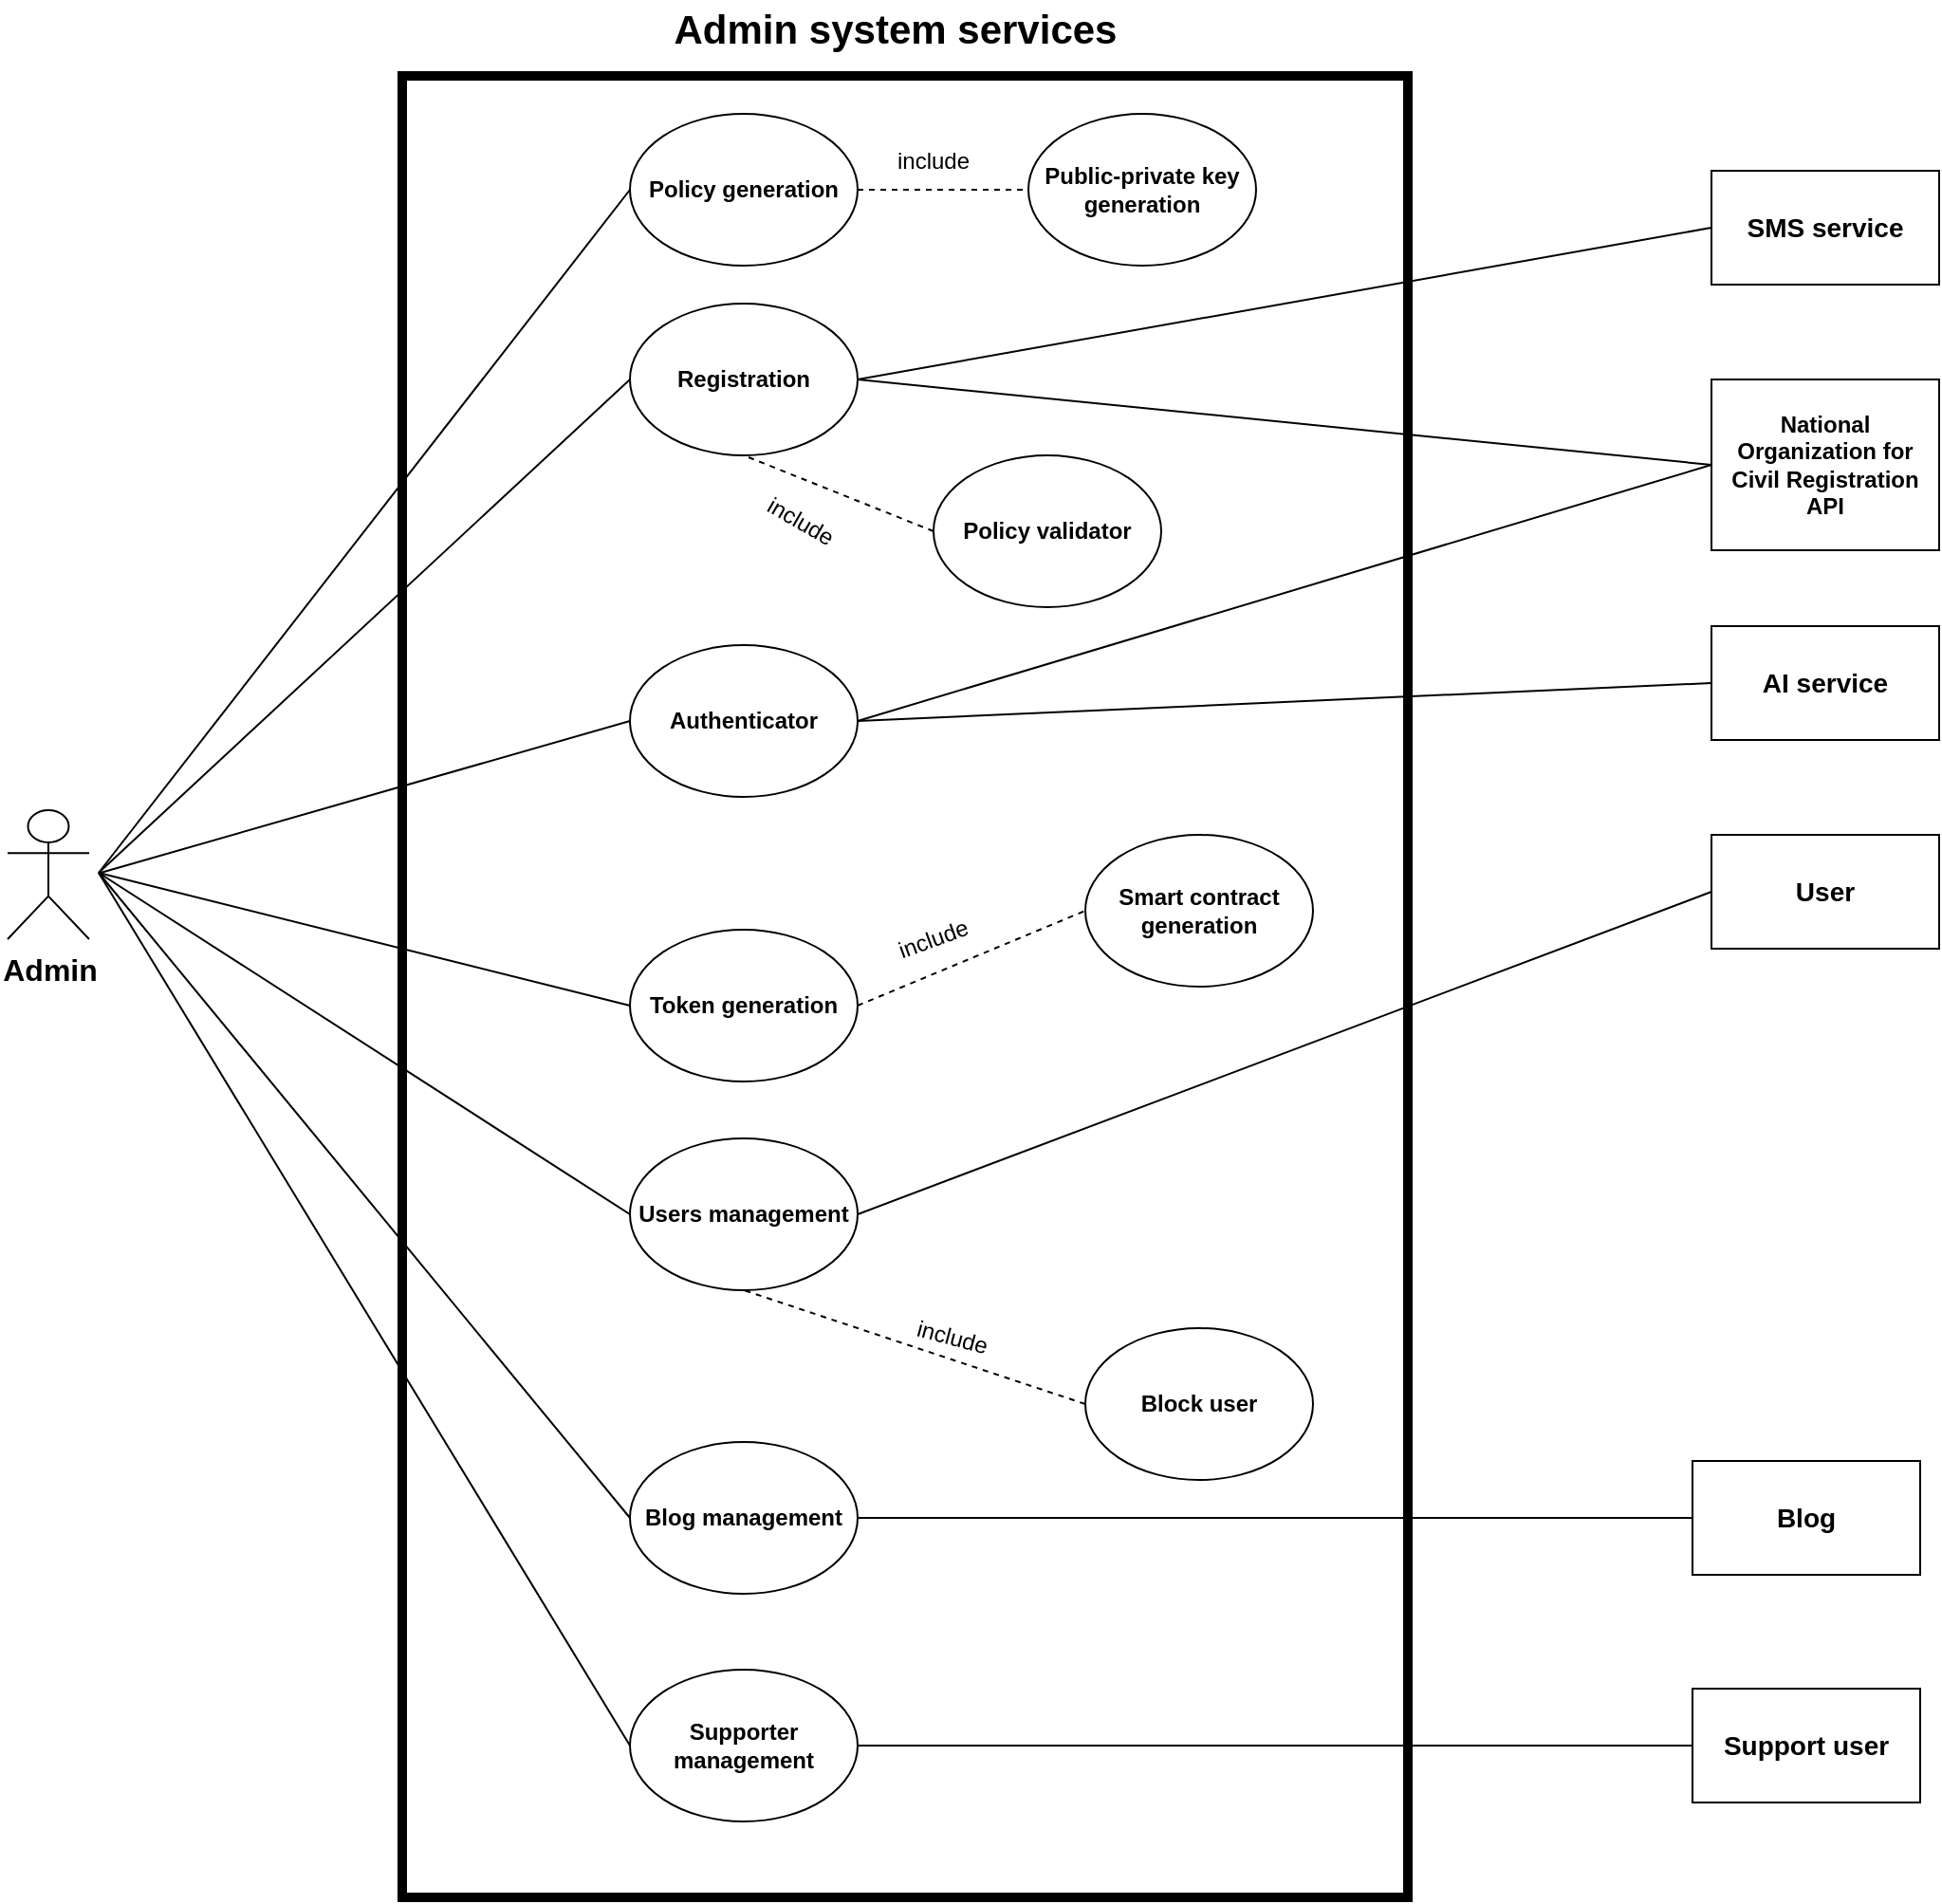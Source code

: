 <mxfile version="25.0.1">
  <diagram name="Page-1" id="ATfXu8jkNSImCt0j8Cfg">
    <mxGraphModel dx="1100" dy="1751" grid="1" gridSize="10" guides="1" tooltips="1" connect="1" arrows="1" fold="1" page="1" pageScale="1" pageWidth="850" pageHeight="1100" math="0" shadow="0">
      <root>
        <mxCell id="0" />
        <mxCell id="1" parent="0" />
        <mxCell id="P-7HhU2dx_47wgBdvO1a-7" value="" style="rounded=0;whiteSpace=wrap;html=1;fillColor=none;strokeWidth=5;" vertex="1" parent="1">
          <mxGeometry x="230" y="-40" width="530" height="960" as="geometry" />
        </mxCell>
        <mxCell id="1GnM5Je0mjcqMMnKxtjH-3" value="&lt;b&gt;Registration&lt;/b&gt;" style="ellipse;whiteSpace=wrap;html=1;" parent="1" vertex="1">
          <mxGeometry x="350" y="80" width="120" height="80" as="geometry" />
        </mxCell>
        <mxCell id="1GnM5Je0mjcqMMnKxtjH-4" value="&lt;b&gt;Authenticator&lt;/b&gt;" style="ellipse;whiteSpace=wrap;html=1;" parent="1" vertex="1">
          <mxGeometry x="350" y="260" width="120" height="80" as="geometry" />
        </mxCell>
        <mxCell id="1GnM5Je0mjcqMMnKxtjH-8" value="" style="endArrow=none;html=1;rounded=0;entryX=0;entryY=0.5;entryDx=0;entryDy=0;" parent="1" target="1GnM5Je0mjcqMMnKxtjH-3" edge="1">
          <mxGeometry width="50" height="50" relative="1" as="geometry">
            <mxPoint x="70" y="380" as="sourcePoint" />
            <mxPoint x="210" y="360" as="targetPoint" />
          </mxGeometry>
        </mxCell>
        <mxCell id="1GnM5Je0mjcqMMnKxtjH-11" value="" style="endArrow=none;html=1;rounded=0;entryX=0;entryY=0.5;entryDx=0;entryDy=0;" parent="1" target="1GnM5Je0mjcqMMnKxtjH-4" edge="1">
          <mxGeometry width="50" height="50" relative="1" as="geometry">
            <mxPoint x="71" y="380" as="sourcePoint" />
            <mxPoint x="190" y="460" as="targetPoint" />
          </mxGeometry>
        </mxCell>
        <mxCell id="P-7HhU2dx_47wgBdvO1a-6" value="&lt;b&gt;&lt;font style=&quot;font-size: 16px;&quot;&gt;Admin&lt;/font&gt;&lt;/b&gt;" style="shape=umlActor;verticalLabelPosition=bottom;verticalAlign=top;html=1;outlineConnect=0;" vertex="1" parent="1">
          <mxGeometry x="22" y="347" width="43" height="68" as="geometry" />
        </mxCell>
        <mxCell id="P-7HhU2dx_47wgBdvO1a-10" value="&lt;b&gt;&lt;font style=&quot;font-size: 21px;&quot;&gt;Admin system services&lt;/font&gt;&lt;/b&gt;" style="text;html=1;align=center;verticalAlign=middle;whiteSpace=wrap;rounded=0;" vertex="1" parent="1">
          <mxGeometry x="230" y="-80" width="520" height="30" as="geometry" />
        </mxCell>
        <mxCell id="P-7HhU2dx_47wgBdvO1a-23" value="&lt;span class=&quot;fontstyle0&quot;&gt;&lt;b&gt;&lt;font style=&quot;font-size: 14px;&quot;&gt;SMS service&lt;/font&gt;&lt;/b&gt;&lt;/span&gt;" style="rounded=0;whiteSpace=wrap;html=1;" vertex="1" parent="1">
          <mxGeometry x="920" y="10" width="120" height="60" as="geometry" />
        </mxCell>
        <mxCell id="P-7HhU2dx_47wgBdvO1a-24" value="" style="endArrow=none;html=1;rounded=0;exitX=1;exitY=0.5;exitDx=0;exitDy=0;entryX=0;entryY=0.5;entryDx=0;entryDy=0;" edge="1" parent="1" source="1GnM5Je0mjcqMMnKxtjH-3" target="P-7HhU2dx_47wgBdvO1a-23">
          <mxGeometry width="50" height="50" relative="1" as="geometry">
            <mxPoint x="510" y="300" as="sourcePoint" />
            <mxPoint x="650" y="320" as="targetPoint" />
          </mxGeometry>
        </mxCell>
        <mxCell id="P-7HhU2dx_47wgBdvO1a-25" value="&lt;table class=&quot;NormalTable&quot;&gt;&lt;tbody&gt;&lt;tr&gt;&lt;td width=&quot;108&quot;&gt;&lt;span class=&quot;fontstyle0&quot;&gt;&lt;b&gt;National Organization for Civil Registration API&lt;/b&gt;&lt;/span&gt;&lt;/td&gt;&lt;/tr&gt;&lt;/tbody&gt;&lt;/table&gt;" style="rounded=0;whiteSpace=wrap;html=1;" vertex="1" parent="1">
          <mxGeometry x="920" y="120" width="120" height="90" as="geometry" />
        </mxCell>
        <mxCell id="P-7HhU2dx_47wgBdvO1a-54" value="&lt;b&gt;Policy generation&lt;/b&gt;" style="ellipse;whiteSpace=wrap;html=1;" vertex="1" parent="1">
          <mxGeometry x="350" y="-20" width="120" height="80" as="geometry" />
        </mxCell>
        <mxCell id="P-7HhU2dx_47wgBdvO1a-55" value="" style="endArrow=none;html=1;rounded=0;entryX=0;entryY=0.5;entryDx=0;entryDy=0;" edge="1" parent="1" target="P-7HhU2dx_47wgBdvO1a-54">
          <mxGeometry width="50" height="50" relative="1" as="geometry">
            <mxPoint x="70" y="380" as="sourcePoint" />
            <mxPoint x="180" y="150" as="targetPoint" />
          </mxGeometry>
        </mxCell>
        <mxCell id="P-7HhU2dx_47wgBdvO1a-56" value="" style="endArrow=none;html=1;rounded=0;exitX=1;exitY=0.5;exitDx=0;exitDy=0;entryX=0;entryY=0.5;entryDx=0;entryDy=0;" edge="1" parent="1" source="1GnM5Je0mjcqMMnKxtjH-3" target="P-7HhU2dx_47wgBdvO1a-25">
          <mxGeometry width="50" height="50" relative="1" as="geometry">
            <mxPoint x="700" y="180" as="sourcePoint" />
            <mxPoint x="750" y="130" as="targetPoint" />
          </mxGeometry>
        </mxCell>
        <mxCell id="P-7HhU2dx_47wgBdvO1a-57" value="&lt;b&gt;Policy validator&lt;/b&gt;" style="ellipse;whiteSpace=wrap;html=1;" vertex="1" parent="1">
          <mxGeometry x="510" y="160" width="120" height="80" as="geometry" />
        </mxCell>
        <mxCell id="P-7HhU2dx_47wgBdvO1a-58" value="" style="endArrow=none;dashed=1;html=1;rounded=0;entryX=0.5;entryY=1;entryDx=0;entryDy=0;exitX=0;exitY=0.5;exitDx=0;exitDy=0;" edge="1" parent="1" source="P-7HhU2dx_47wgBdvO1a-57" target="1GnM5Je0mjcqMMnKxtjH-3">
          <mxGeometry width="50" height="50" relative="1" as="geometry">
            <mxPoint x="410" y="260" as="sourcePoint" />
            <mxPoint x="460" y="210" as="targetPoint" />
          </mxGeometry>
        </mxCell>
        <mxCell id="P-7HhU2dx_47wgBdvO1a-59" value="&lt;span class=&quot;fontstyle0&quot;&gt;&lt;b&gt;&lt;font style=&quot;font-size: 14px;&quot;&gt;AI service&lt;/font&gt;&lt;/b&gt;&lt;/span&gt;" style="rounded=0;whiteSpace=wrap;html=1;" vertex="1" parent="1">
          <mxGeometry x="920" y="250" width="120" height="60" as="geometry" />
        </mxCell>
        <mxCell id="P-7HhU2dx_47wgBdvO1a-60" value="" style="endArrow=none;html=1;rounded=0;entryX=0;entryY=0.5;entryDx=0;entryDy=0;exitX=1;exitY=0.5;exitDx=0;exitDy=0;" edge="1" parent="1" source="1GnM5Je0mjcqMMnKxtjH-4" target="P-7HhU2dx_47wgBdvO1a-59">
          <mxGeometry width="50" height="50" relative="1" as="geometry">
            <mxPoint x="520" y="290" as="sourcePoint" />
            <mxPoint x="570" y="240" as="targetPoint" />
          </mxGeometry>
        </mxCell>
        <mxCell id="P-7HhU2dx_47wgBdvO1a-61" value="" style="endArrow=none;html=1;rounded=0;exitX=1;exitY=0.5;exitDx=0;exitDy=0;entryX=0;entryY=0.5;entryDx=0;entryDy=0;" edge="1" parent="1" source="1GnM5Je0mjcqMMnKxtjH-4" target="P-7HhU2dx_47wgBdvO1a-25">
          <mxGeometry width="50" height="50" relative="1" as="geometry">
            <mxPoint x="640" y="270" as="sourcePoint" />
            <mxPoint x="690" y="220" as="targetPoint" />
          </mxGeometry>
        </mxCell>
        <mxCell id="P-7HhU2dx_47wgBdvO1a-62" value="&lt;b&gt;Token generation&lt;/b&gt;" style="ellipse;whiteSpace=wrap;html=1;" vertex="1" parent="1">
          <mxGeometry x="350" y="410" width="120" height="80" as="geometry" />
        </mxCell>
        <mxCell id="P-7HhU2dx_47wgBdvO1a-63" value="&lt;b&gt;Smart contract generation&lt;/b&gt;" style="ellipse;whiteSpace=wrap;html=1;" vertex="1" parent="1">
          <mxGeometry x="590" y="360" width="120" height="80" as="geometry" />
        </mxCell>
        <mxCell id="P-7HhU2dx_47wgBdvO1a-64" value="" style="endArrow=none;dashed=1;html=1;rounded=0;entryX=0;entryY=0.5;entryDx=0;entryDy=0;exitX=1;exitY=0.5;exitDx=0;exitDy=0;" edge="1" parent="1" source="P-7HhU2dx_47wgBdvO1a-62" target="P-7HhU2dx_47wgBdvO1a-63">
          <mxGeometry width="50" height="50" relative="1" as="geometry">
            <mxPoint x="470" y="560" as="sourcePoint" />
            <mxPoint x="520" y="510" as="targetPoint" />
          </mxGeometry>
        </mxCell>
        <mxCell id="P-7HhU2dx_47wgBdvO1a-65" value="" style="endArrow=none;html=1;rounded=0;exitX=0;exitY=0.5;exitDx=0;exitDy=0;" edge="1" parent="1" source="P-7HhU2dx_47wgBdvO1a-62">
          <mxGeometry width="50" height="50" relative="1" as="geometry">
            <mxPoint x="100" y="560" as="sourcePoint" />
            <mxPoint x="70" y="380" as="targetPoint" />
          </mxGeometry>
        </mxCell>
        <mxCell id="P-7HhU2dx_47wgBdvO1a-66" value="&lt;b&gt;Users management&lt;/b&gt;" style="ellipse;whiteSpace=wrap;html=1;" vertex="1" parent="1">
          <mxGeometry x="350" y="520" width="120" height="80" as="geometry" />
        </mxCell>
        <mxCell id="P-7HhU2dx_47wgBdvO1a-67" value="&lt;span class=&quot;fontstyle0&quot;&gt;&lt;b&gt;&lt;font style=&quot;font-size: 14px;&quot;&gt;User&lt;/font&gt;&lt;/b&gt;&lt;/span&gt;" style="rounded=0;whiteSpace=wrap;html=1;" vertex="1" parent="1">
          <mxGeometry x="920" y="360" width="120" height="60" as="geometry" />
        </mxCell>
        <mxCell id="P-7HhU2dx_47wgBdvO1a-68" value="" style="endArrow=none;html=1;rounded=0;exitX=0;exitY=0.5;exitDx=0;exitDy=0;" edge="1" parent="1" source="P-7HhU2dx_47wgBdvO1a-66">
          <mxGeometry width="50" height="50" relative="1" as="geometry">
            <mxPoint x="110" y="560" as="sourcePoint" />
            <mxPoint x="70" y="380" as="targetPoint" />
          </mxGeometry>
        </mxCell>
        <mxCell id="P-7HhU2dx_47wgBdvO1a-69" value="" style="endArrow=none;html=1;rounded=0;exitX=1;exitY=0.5;exitDx=0;exitDy=0;entryX=0;entryY=0.5;entryDx=0;entryDy=0;" edge="1" parent="1" source="P-7HhU2dx_47wgBdvO1a-66" target="P-7HhU2dx_47wgBdvO1a-67">
          <mxGeometry width="50" height="50" relative="1" as="geometry">
            <mxPoint x="530" y="630" as="sourcePoint" />
            <mxPoint x="580" y="580" as="targetPoint" />
          </mxGeometry>
        </mxCell>
        <mxCell id="P-7HhU2dx_47wgBdvO1a-70" value="&lt;b&gt;Block user&lt;/b&gt;" style="ellipse;whiteSpace=wrap;html=1;" vertex="1" parent="1">
          <mxGeometry x="590" y="620" width="120" height="80" as="geometry" />
        </mxCell>
        <mxCell id="P-7HhU2dx_47wgBdvO1a-71" value="" style="endArrow=none;dashed=1;html=1;rounded=0;entryX=0.5;entryY=1;entryDx=0;entryDy=0;exitX=0;exitY=0.5;exitDx=0;exitDy=0;" edge="1" parent="1" source="P-7HhU2dx_47wgBdvO1a-70" target="P-7HhU2dx_47wgBdvO1a-66">
          <mxGeometry width="50" height="50" relative="1" as="geometry">
            <mxPoint x="430" y="730" as="sourcePoint" />
            <mxPoint x="480" y="680" as="targetPoint" />
          </mxGeometry>
        </mxCell>
        <mxCell id="P-7HhU2dx_47wgBdvO1a-72" value="&lt;b&gt;Blog management&lt;/b&gt;" style="ellipse;whiteSpace=wrap;html=1;" vertex="1" parent="1">
          <mxGeometry x="350" y="680" width="120" height="80" as="geometry" />
        </mxCell>
        <mxCell id="P-7HhU2dx_47wgBdvO1a-73" value="&lt;b&gt;Supporter management&lt;/b&gt;" style="ellipse;whiteSpace=wrap;html=1;" vertex="1" parent="1">
          <mxGeometry x="350" y="800" width="120" height="80" as="geometry" />
        </mxCell>
        <mxCell id="P-7HhU2dx_47wgBdvO1a-74" value="" style="endArrow=none;html=1;rounded=0;exitX=0;exitY=0.5;exitDx=0;exitDy=0;" edge="1" parent="1" source="P-7HhU2dx_47wgBdvO1a-72">
          <mxGeometry width="50" height="50" relative="1" as="geometry">
            <mxPoint x="130" y="720" as="sourcePoint" />
            <mxPoint x="70" y="380" as="targetPoint" />
          </mxGeometry>
        </mxCell>
        <mxCell id="P-7HhU2dx_47wgBdvO1a-75" value="" style="endArrow=none;html=1;rounded=0;exitX=0;exitY=0.5;exitDx=0;exitDy=0;" edge="1" parent="1" source="P-7HhU2dx_47wgBdvO1a-73">
          <mxGeometry width="50" height="50" relative="1" as="geometry">
            <mxPoint x="110" y="740" as="sourcePoint" />
            <mxPoint x="70" y="380" as="targetPoint" />
          </mxGeometry>
        </mxCell>
        <mxCell id="P-7HhU2dx_47wgBdvO1a-76" value="&lt;span class=&quot;fontstyle0&quot;&gt;&lt;b&gt;&lt;font style=&quot;font-size: 14px;&quot;&gt;Blog&lt;/font&gt;&lt;/b&gt;&lt;/span&gt;" style="rounded=0;whiteSpace=wrap;html=1;" vertex="1" parent="1">
          <mxGeometry x="910" y="690" width="120" height="60" as="geometry" />
        </mxCell>
        <mxCell id="P-7HhU2dx_47wgBdvO1a-77" value="&lt;span class=&quot;fontstyle0&quot;&gt;&lt;b&gt;&lt;font style=&quot;font-size: 14px;&quot;&gt;Support user&lt;/font&gt;&lt;/b&gt;&lt;/span&gt;" style="rounded=0;whiteSpace=wrap;html=1;" vertex="1" parent="1">
          <mxGeometry x="910" y="810" width="120" height="60" as="geometry" />
        </mxCell>
        <mxCell id="P-7HhU2dx_47wgBdvO1a-78" value="" style="endArrow=none;html=1;rounded=0;exitX=1;exitY=0.5;exitDx=0;exitDy=0;entryX=0;entryY=0.5;entryDx=0;entryDy=0;" edge="1" parent="1" source="P-7HhU2dx_47wgBdvO1a-72" target="P-7HhU2dx_47wgBdvO1a-76">
          <mxGeometry width="50" height="50" relative="1" as="geometry">
            <mxPoint x="620" y="800" as="sourcePoint" />
            <mxPoint x="670" y="750" as="targetPoint" />
          </mxGeometry>
        </mxCell>
        <mxCell id="P-7HhU2dx_47wgBdvO1a-79" value="" style="endArrow=none;html=1;rounded=0;exitX=1;exitY=0.5;exitDx=0;exitDy=0;entryX=0;entryY=0.5;entryDx=0;entryDy=0;" edge="1" parent="1" source="P-7HhU2dx_47wgBdvO1a-73" target="P-7HhU2dx_47wgBdvO1a-77">
          <mxGeometry width="50" height="50" relative="1" as="geometry">
            <mxPoint x="610" y="850" as="sourcePoint" />
            <mxPoint x="660" y="800" as="targetPoint" />
          </mxGeometry>
        </mxCell>
        <mxCell id="P-7HhU2dx_47wgBdvO1a-80" value="&lt;b&gt;Public-private key generation&lt;/b&gt;" style="ellipse;whiteSpace=wrap;html=1;" vertex="1" parent="1">
          <mxGeometry x="560" y="-20" width="120" height="80" as="geometry" />
        </mxCell>
        <mxCell id="P-7HhU2dx_47wgBdvO1a-81" value="" style="endArrow=none;dashed=1;html=1;rounded=0;entryX=0;entryY=0.5;entryDx=0;entryDy=0;exitX=1;exitY=0.5;exitDx=0;exitDy=0;" edge="1" parent="1" source="P-7HhU2dx_47wgBdvO1a-54" target="P-7HhU2dx_47wgBdvO1a-80">
          <mxGeometry width="50" height="50" relative="1" as="geometry">
            <mxPoint x="480" y="80" as="sourcePoint" />
            <mxPoint x="530" y="30" as="targetPoint" />
          </mxGeometry>
        </mxCell>
        <mxCell id="P-7HhU2dx_47wgBdvO1a-82" value="include" style="text;html=1;align=center;verticalAlign=middle;whiteSpace=wrap;rounded=0;" vertex="1" parent="1">
          <mxGeometry x="480" y="-10" width="60" height="30" as="geometry" />
        </mxCell>
        <mxCell id="P-7HhU2dx_47wgBdvO1a-83" value="include" style="text;html=1;align=center;verticalAlign=middle;whiteSpace=wrap;rounded=0;rotation=30;" vertex="1" parent="1">
          <mxGeometry x="410" y="180" width="60" height="30" as="geometry" />
        </mxCell>
        <mxCell id="P-7HhU2dx_47wgBdvO1a-84" value="include" style="text;html=1;align=center;verticalAlign=middle;whiteSpace=wrap;rounded=0;rotation=-20;" vertex="1" parent="1">
          <mxGeometry x="480" y="400" width="60" height="30" as="geometry" />
        </mxCell>
        <mxCell id="P-7HhU2dx_47wgBdvO1a-85" value="include" style="text;html=1;align=center;verticalAlign=middle;whiteSpace=wrap;rounded=0;rotation=15;" vertex="1" parent="1">
          <mxGeometry x="490" y="610" width="60" height="30" as="geometry" />
        </mxCell>
      </root>
    </mxGraphModel>
  </diagram>
</mxfile>
